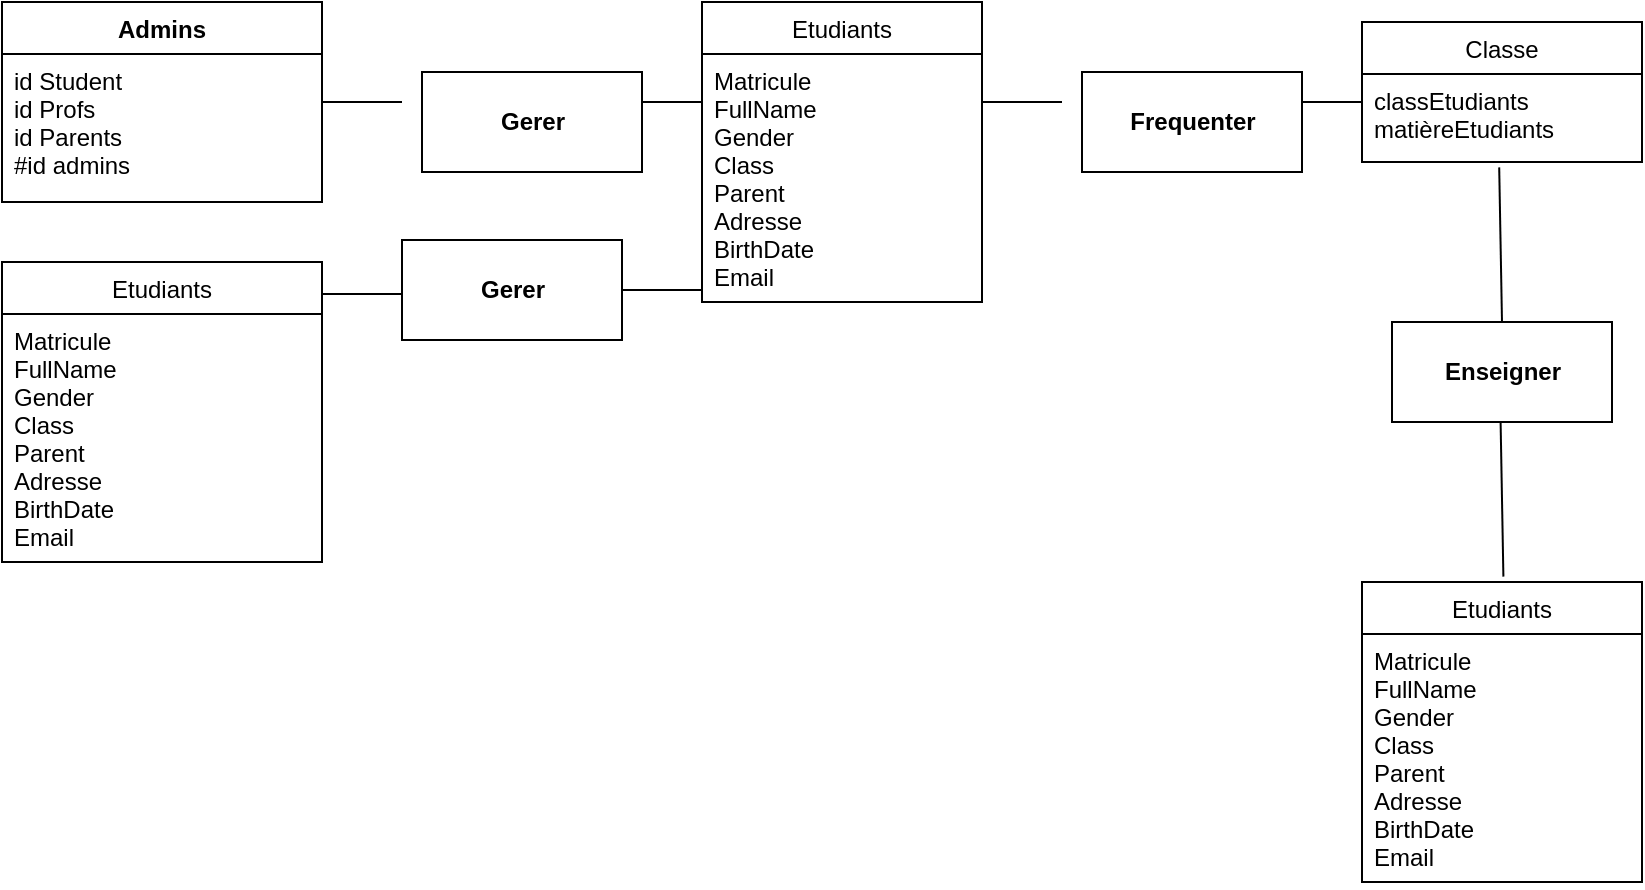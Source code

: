 <mxfile>
    <diagram id="vv6xDtgPCWvH-ShIX9nC" name="Page-1">
        <mxGraphModel dx="664" dy="506" grid="1" gridSize="10" guides="1" tooltips="1" connect="1" arrows="1" fold="1" page="1" pageScale="1" pageWidth="827" pageHeight="1169" math="0" shadow="0">
            <root>
                <mxCell id="0"/>
                <mxCell id="1" parent="0"/>
                <mxCell id="2" value="Admins" style="swimlane;fontStyle=1;align=center;verticalAlign=top;childLayout=stackLayout;horizontal=1;startSize=26;horizontalStack=0;resizeParent=1;resizeParentMax=0;resizeLast=0;collapsible=1;marginBottom=0;" vertex="1" parent="1">
                    <mxGeometry x="50" y="30" width="160" height="100" as="geometry"/>
                </mxCell>
                <mxCell id="3" value="id Student&#10;id Profs&#10;id Parents&#10;#id admins" style="text;strokeColor=none;fillColor=none;align=left;verticalAlign=top;spacingLeft=4;spacingRight=4;overflow=hidden;rotatable=0;points=[[0,0.5],[1,0.5]];portConstraint=eastwest;" vertex="1" parent="2">
                    <mxGeometry y="26" width="160" height="74" as="geometry"/>
                </mxCell>
                <mxCell id="7" value="" style="line;strokeWidth=1;fillColor=none;align=left;verticalAlign=middle;spacingTop=-1;spacingLeft=3;spacingRight=3;rotatable=0;labelPosition=right;points=[];portConstraint=eastwest;" vertex="1" parent="1">
                    <mxGeometry x="210" y="76" width="40" height="8" as="geometry"/>
                </mxCell>
                <mxCell id="8" value="&lt;b&gt;Gerer&lt;/b&gt;" style="html=1;" vertex="1" parent="1">
                    <mxGeometry x="250" y="149" width="110" height="50" as="geometry"/>
                </mxCell>
                <mxCell id="9" value="" style="line;strokeWidth=1;fillColor=none;align=left;verticalAlign=middle;spacingTop=-1;spacingLeft=3;spacingRight=3;rotatable=0;labelPosition=right;points=[];portConstraint=eastwest;" vertex="1" parent="1">
                    <mxGeometry x="360" y="76" width="40" height="8" as="geometry"/>
                </mxCell>
                <mxCell id="11" value="Etudiants" style="swimlane;fontStyle=0;childLayout=stackLayout;horizontal=1;startSize=26;fillColor=none;horizontalStack=0;resizeParent=1;resizeParentMax=0;resizeLast=0;collapsible=1;marginBottom=0;" vertex="1" parent="1">
                    <mxGeometry x="400" y="30" width="140" height="150" as="geometry"/>
                </mxCell>
                <mxCell id="12" value="Matricule&#10;FullName&#10;Gender&#10;Class&#10;Parent&#10;Adresse&#10;BirthDate&#10;Email&#10;" style="text;strokeColor=none;fillColor=none;align=left;verticalAlign=top;spacingLeft=4;spacingRight=4;overflow=hidden;rotatable=0;points=[[0,0.5],[1,0.5]];portConstraint=eastwest;" vertex="1" parent="11">
                    <mxGeometry y="26" width="140" height="124" as="geometry"/>
                </mxCell>
                <mxCell id="15" value="" style="line;strokeWidth=1;fillColor=none;align=left;verticalAlign=middle;spacingTop=-1;spacingLeft=3;spacingRight=3;rotatable=0;labelPosition=right;points=[];portConstraint=eastwest;" vertex="1" parent="1">
                    <mxGeometry x="540" y="76" width="40" height="8" as="geometry"/>
                </mxCell>
                <mxCell id="16" value="&lt;b&gt;Enseigner&lt;/b&gt;" style="html=1;" vertex="1" parent="1">
                    <mxGeometry x="745" y="190" width="110" height="50" as="geometry"/>
                </mxCell>
                <mxCell id="17" value="" style="line;strokeWidth=1;fillColor=none;align=left;verticalAlign=middle;spacingTop=-1;spacingLeft=3;spacingRight=3;rotatable=0;labelPosition=right;points=[];portConstraint=eastwest;" vertex="1" parent="1">
                    <mxGeometry x="690" y="76" width="40" height="8" as="geometry"/>
                </mxCell>
                <mxCell id="19" value="Classe" style="swimlane;fontStyle=0;childLayout=stackLayout;horizontal=1;startSize=26;fillColor=none;horizontalStack=0;resizeParent=1;resizeParentMax=0;resizeLast=0;collapsible=1;marginBottom=0;" vertex="1" parent="1">
                    <mxGeometry x="730" y="40" width="140" height="70" as="geometry"/>
                </mxCell>
                <mxCell id="20" value="classEtudiants&#10;matièreEtudiants&#10;" style="text;strokeColor=none;fillColor=none;align=left;verticalAlign=top;spacingLeft=4;spacingRight=4;overflow=hidden;rotatable=0;points=[[0,0.5],[1,0.5]];portConstraint=eastwest;" vertex="1" parent="19">
                    <mxGeometry y="26" width="140" height="44" as="geometry"/>
                </mxCell>
                <mxCell id="21" value="&lt;b&gt;Frequenter&lt;/b&gt;" style="html=1;" vertex="1" parent="1">
                    <mxGeometry x="590" y="65" width="110" height="50" as="geometry"/>
                </mxCell>
                <mxCell id="25" value="" style="endArrow=none;html=1;entryX=0.49;entryY=1.061;entryDx=0;entryDy=0;entryPerimeter=0;exitX=0.5;exitY=0;exitDx=0;exitDy=0;" edge="1" parent="1" source="16" target="20">
                    <mxGeometry width="50" height="50" relative="1" as="geometry">
                        <mxPoint x="800" y="160" as="sourcePoint"/>
                        <mxPoint x="850" y="110" as="targetPoint"/>
                    </mxGeometry>
                </mxCell>
                <mxCell id="27" value="" style="endArrow=none;html=1;entryX=0.49;entryY=1.061;entryDx=0;entryDy=0;entryPerimeter=0;exitX=0.5;exitY=0;exitDx=0;exitDy=0;" edge="1" parent="1">
                    <mxGeometry width="50" height="50" relative="1" as="geometry">
                        <mxPoint x="800.7" y="317.32" as="sourcePoint"/>
                        <mxPoint x="799.3" y="240.004" as="targetPoint"/>
                    </mxGeometry>
                </mxCell>
                <mxCell id="28" value="Etudiants" style="swimlane;fontStyle=0;childLayout=stackLayout;horizontal=1;startSize=26;fillColor=none;horizontalStack=0;resizeParent=1;resizeParentMax=0;resizeLast=0;collapsible=1;marginBottom=0;" vertex="1" parent="1">
                    <mxGeometry x="730" y="320" width="140" height="150" as="geometry"/>
                </mxCell>
                <mxCell id="29" value="Matricule&#10;FullName&#10;Gender&#10;Class&#10;Parent&#10;Adresse&#10;BirthDate&#10;Email&#10;" style="text;strokeColor=none;fillColor=none;align=left;verticalAlign=top;spacingLeft=4;spacingRight=4;overflow=hidden;rotatable=0;points=[[0,0.5],[1,0.5]];portConstraint=eastwest;" vertex="1" parent="28">
                    <mxGeometry y="26" width="140" height="124" as="geometry"/>
                </mxCell>
                <mxCell id="30" value="Etudiants" style="swimlane;fontStyle=0;childLayout=stackLayout;horizontal=1;startSize=26;fillColor=none;horizontalStack=0;resizeParent=1;resizeParentMax=0;resizeLast=0;collapsible=1;marginBottom=0;" vertex="1" parent="1">
                    <mxGeometry x="50" y="160" width="160" height="150" as="geometry"/>
                </mxCell>
                <mxCell id="31" value="Matricule&#10;FullName&#10;Gender&#10;Class&#10;Parent&#10;Adresse&#10;BirthDate&#10;Email&#10;" style="text;strokeColor=none;fillColor=none;align=left;verticalAlign=top;spacingLeft=4;spacingRight=4;overflow=hidden;rotatable=0;points=[[0,0.5],[1,0.5]];portConstraint=eastwest;" vertex="1" parent="30">
                    <mxGeometry y="26" width="160" height="124" as="geometry"/>
                </mxCell>
                <mxCell id="32" value="&lt;b&gt;Gerer&lt;/b&gt;" style="html=1;" vertex="1" parent="1">
                    <mxGeometry x="260" y="65" width="110" height="50" as="geometry"/>
                </mxCell>
                <mxCell id="33" value="" style="line;strokeWidth=1;fillColor=none;align=left;verticalAlign=middle;spacingTop=-1;spacingLeft=3;spacingRight=3;rotatable=0;labelPosition=right;points=[];portConstraint=eastwest;" vertex="1" parent="1">
                    <mxGeometry x="360" y="170" width="40" height="8" as="geometry"/>
                </mxCell>
                <mxCell id="34" value="" style="line;strokeWidth=1;fillColor=none;align=left;verticalAlign=middle;spacingTop=-1;spacingLeft=3;spacingRight=3;rotatable=0;labelPosition=right;points=[];portConstraint=eastwest;" vertex="1" parent="1">
                    <mxGeometry x="210" y="172" width="40" height="8" as="geometry"/>
                </mxCell>
            </root>
        </mxGraphModel>
    </diagram>
</mxfile>